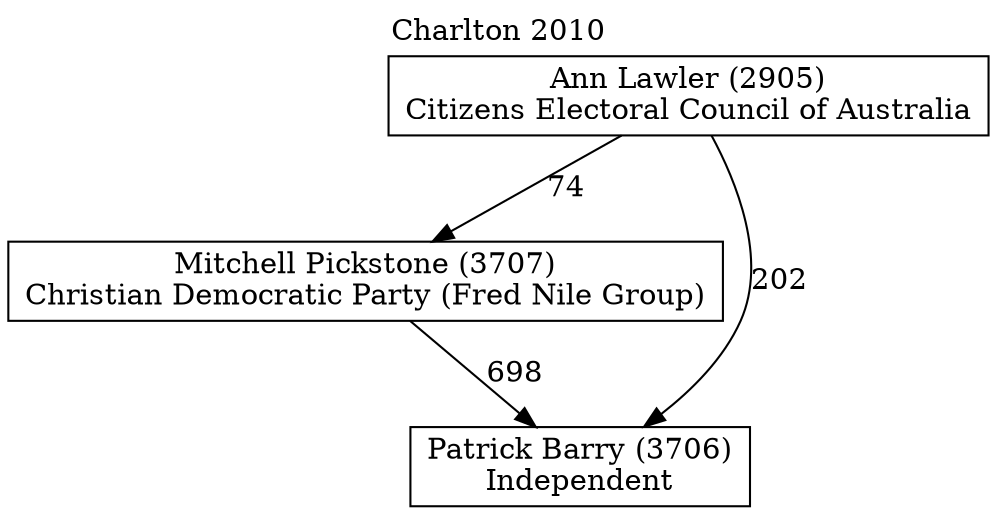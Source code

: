// House preference flow
digraph "Patrick Barry (3706)_Charlton_2010" {
	graph [label="Charlton 2010" labelloc=t mclimit=10]
	node [shape=box]
	"Ann Lawler (2905)" [label="Ann Lawler (2905)
Citizens Electoral Council of Australia"]
	"Mitchell Pickstone (3707)" [label="Mitchell Pickstone (3707)
Christian Democratic Party (Fred Nile Group)"]
	"Patrick Barry (3706)" [label="Patrick Barry (3706)
Independent"]
	"Ann Lawler (2905)" -> "Mitchell Pickstone (3707)" [label=74]
	"Ann Lawler (2905)" -> "Patrick Barry (3706)" [label=202]
	"Mitchell Pickstone (3707)" -> "Patrick Barry (3706)" [label=698]
}
